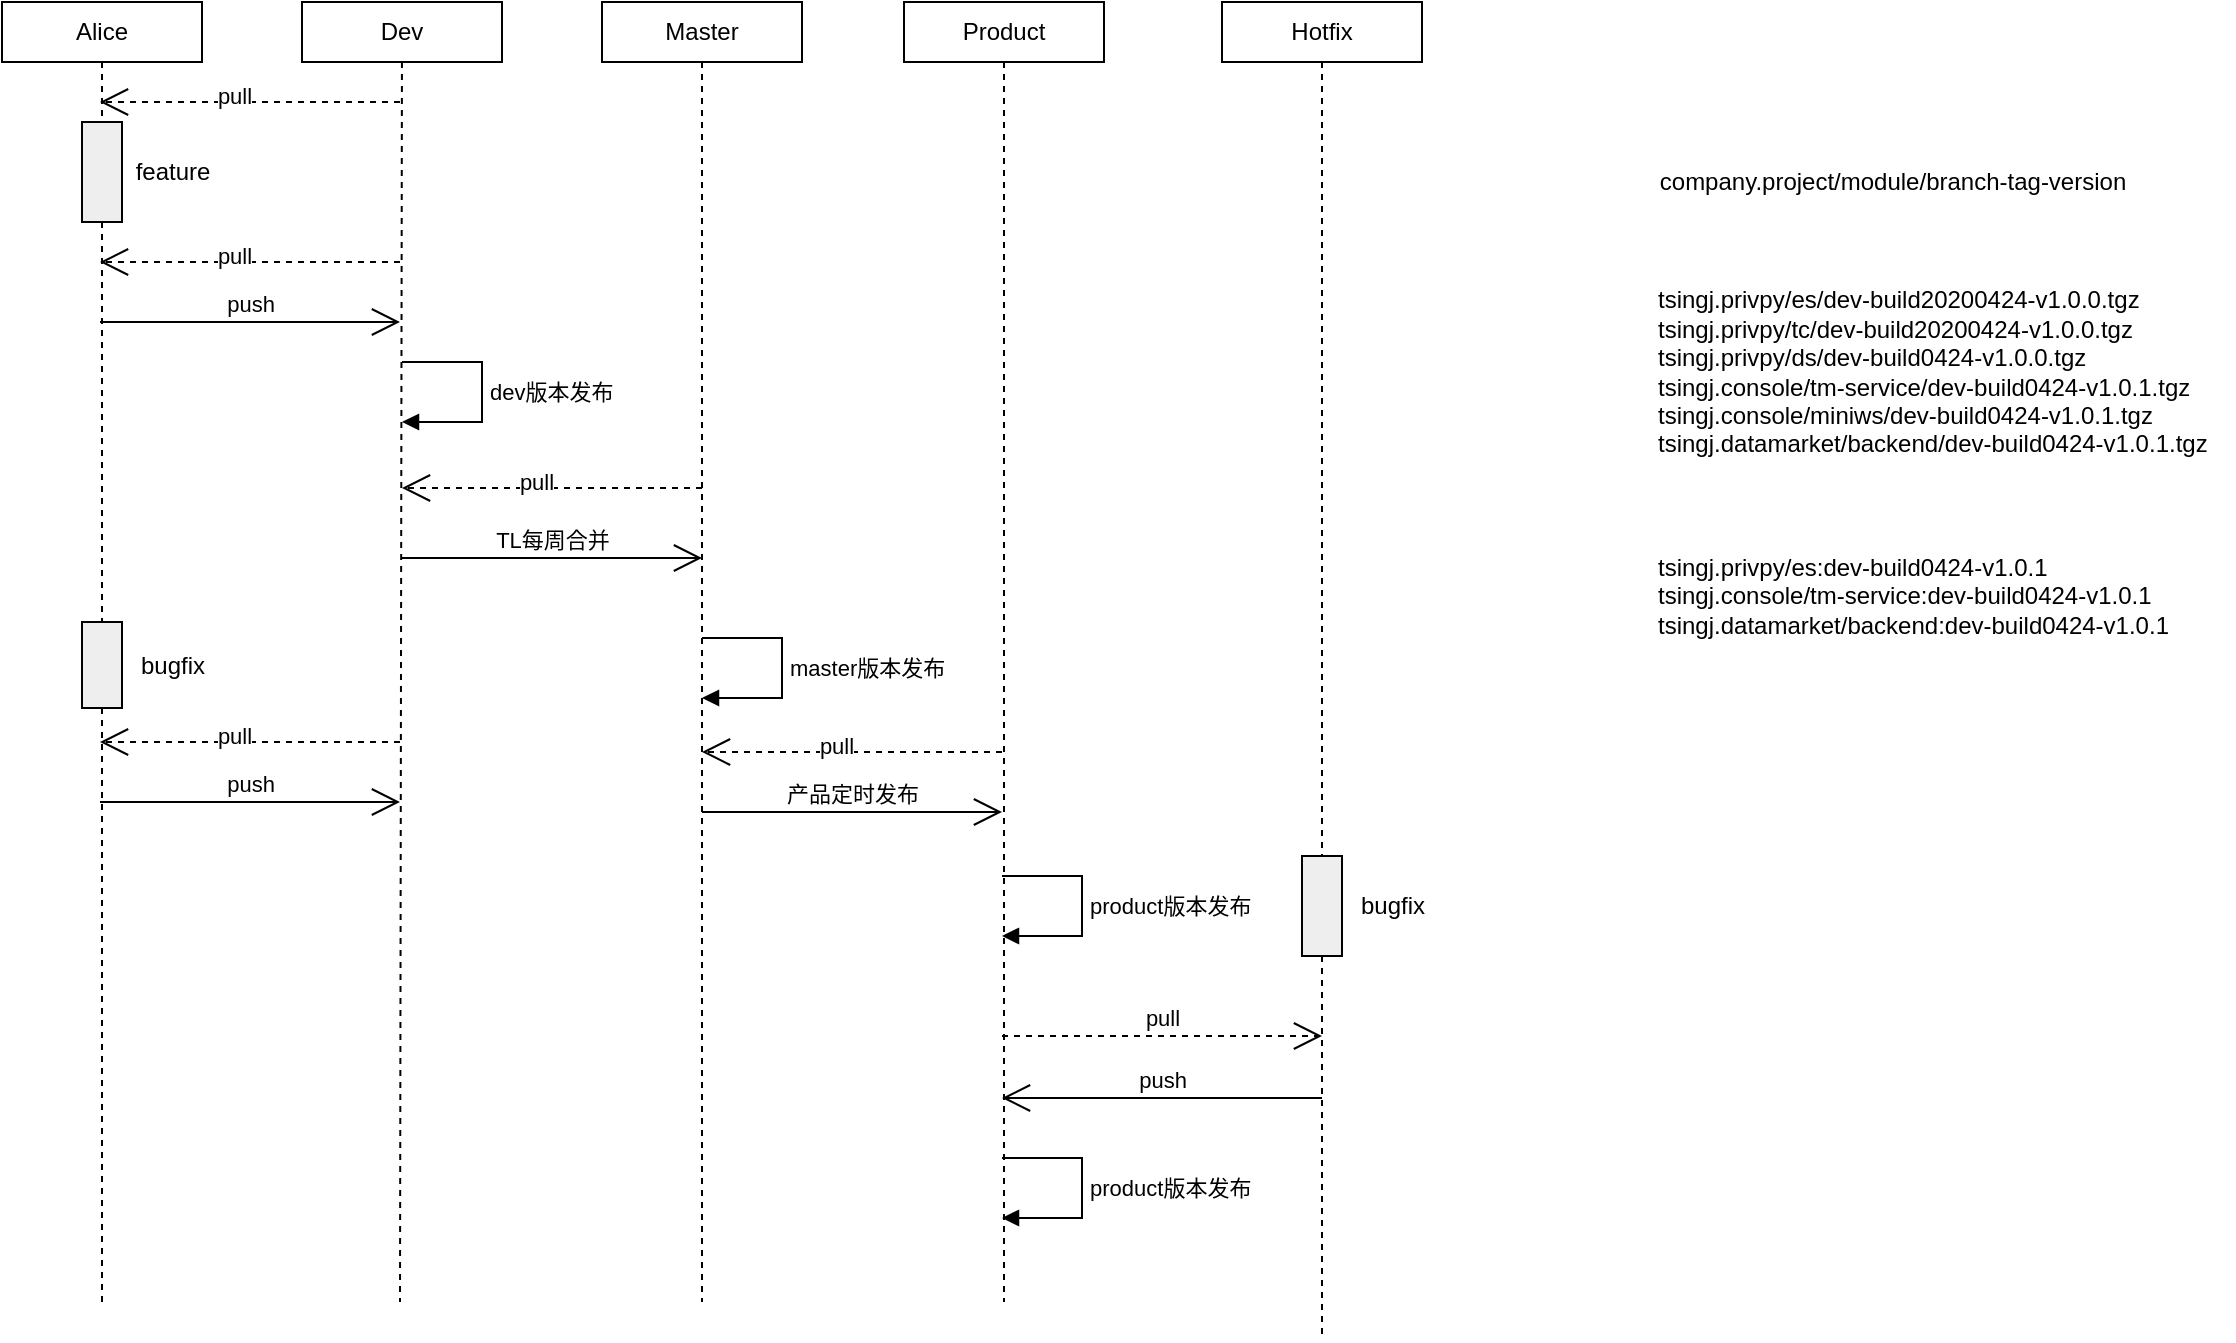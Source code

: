 <mxfile version="13.0.1" type="github">
  <diagram id="IDo3e-sVRfWPB8tgrpqy" name="Page-1">
    <mxGraphModel dx="1426" dy="764" grid="1" gridSize="10" guides="1" tooltips="1" connect="1" arrows="1" fold="1" page="1" pageScale="1" pageWidth="827" pageHeight="1169" math="0" shadow="0">
      <root>
        <mxCell id="0" />
        <mxCell id="1" parent="0" />
        <mxCell id="VchNmsLGofExgvG7CdDW-4" value="Dev" style="shape=rect;html=1;whiteSpace=wrap;align=center;" vertex="1" parent="1">
          <mxGeometry x="440" y="240" width="100" height="30" as="geometry" />
        </mxCell>
        <mxCell id="VchNmsLGofExgvG7CdDW-5" value="Master" style="shape=rect;html=1;whiteSpace=wrap;align=center;" vertex="1" parent="1">
          <mxGeometry x="590" y="240" width="100" height="30" as="geometry" />
        </mxCell>
        <mxCell id="VchNmsLGofExgvG7CdDW-7" value="" style="edgeStyle=none;dashed=1;html=1;endArrow=none;exitX=0.5;exitY=1;exitDx=0;exitDy=0;" edge="1" source="VchNmsLGofExgvG7CdDW-5" parent="1">
          <mxGeometry relative="1" as="geometry">
            <mxPoint x="640" y="890" as="targetPoint" />
          </mxGeometry>
        </mxCell>
        <mxCell id="VchNmsLGofExgvG7CdDW-8" value="TL每周合并" style="edgeStyle=none;html=1;endArrow=open;verticalAlign=bottom;endSize=12;" edge="1" parent="1">
          <mxGeometry relative="1" as="geometry">
            <mxPoint x="490" y="518" as="sourcePoint" />
            <mxPoint x="640" y="518" as="targetPoint" />
          </mxGeometry>
        </mxCell>
        <mxCell id="VchNmsLGofExgvG7CdDW-10" value="" style="edgeStyle=none;html=1;endArrow=open;verticalAlign=bottom;endSize=12;endFill=1;dashed=1;" edge="1" parent="1">
          <mxGeometry relative="1" as="geometry">
            <mxPoint x="640" y="483" as="sourcePoint" />
            <mxPoint x="490" y="483" as="targetPoint" />
          </mxGeometry>
        </mxCell>
        <mxCell id="VchNmsLGofExgvG7CdDW-34" value="pull" style="edgeLabel;html=1;align=center;verticalAlign=middle;resizable=0;points=[];" vertex="1" connectable="0" parent="VchNmsLGofExgvG7CdDW-10">
          <mxGeometry x="0.107" y="-3" relative="1" as="geometry">
            <mxPoint as="offset" />
          </mxGeometry>
        </mxCell>
        <mxCell id="VchNmsLGofExgvG7CdDW-17" value="Product" style="shape=rect;html=1;whiteSpace=wrap;align=center;" vertex="1" parent="1">
          <mxGeometry x="741" y="240" width="100" height="30" as="geometry" />
        </mxCell>
        <mxCell id="VchNmsLGofExgvG7CdDW-25" value="" style="shape=rect;html=1;fillColor=#eeeeee;" vertex="1" parent="1">
          <mxGeometry x="330" y="300" width="20" height="50" as="geometry" />
        </mxCell>
        <mxCell id="VchNmsLGofExgvG7CdDW-26" value="" style="edgeStyle=none;html=1;dashed=1;endArrow=none;exitX=0.5;exitY=1;exitDx=0;exitDy=0;" edge="1" source="VchNmsLGofExgvG7CdDW-48" target="VchNmsLGofExgvG7CdDW-25" parent="1">
          <mxGeometry relative="1" as="geometry">
            <mxPoint x="340" y="300" as="sourcePoint" />
          </mxGeometry>
        </mxCell>
        <mxCell id="VchNmsLGofExgvG7CdDW-27" value="" style="edgeStyle=none;html=1;dashed=1;endArrow=none;" edge="1" source="VchNmsLGofExgvG7CdDW-37" parent="1">
          <mxGeometry x="1" relative="1" as="geometry">
            <mxPoint x="340" y="890" as="targetPoint" />
          </mxGeometry>
        </mxCell>
        <mxCell id="VchNmsLGofExgvG7CdDW-29" value="" style="edgeStyle=none;dashed=1;html=1;endArrow=none;" edge="1" parent="1" source="VchNmsLGofExgvG7CdDW-4">
          <mxGeometry relative="1" as="geometry">
            <mxPoint x="489" y="890" as="targetPoint" />
            <mxPoint x="490" y="270" as="sourcePoint" />
          </mxGeometry>
        </mxCell>
        <mxCell id="VchNmsLGofExgvG7CdDW-30" value="产品定时发布" style="edgeStyle=none;html=1;endArrow=open;verticalAlign=bottom;endSize=12;" edge="1" parent="1">
          <mxGeometry relative="1" as="geometry">
            <mxPoint x="640" y="645" as="sourcePoint" />
            <mxPoint x="790" y="645" as="targetPoint" />
          </mxGeometry>
        </mxCell>
        <mxCell id="VchNmsLGofExgvG7CdDW-35" value="" style="edgeStyle=none;html=1;endArrow=open;verticalAlign=bottom;endSize=12;endFill=1;dashed=1;" edge="1" parent="1">
          <mxGeometry relative="1" as="geometry">
            <mxPoint x="790" y="615" as="sourcePoint" />
            <mxPoint x="640" y="615" as="targetPoint" />
          </mxGeometry>
        </mxCell>
        <mxCell id="VchNmsLGofExgvG7CdDW-36" value="pull" style="edgeLabel;html=1;align=center;verticalAlign=middle;resizable=0;points=[];" vertex="1" connectable="0" parent="VchNmsLGofExgvG7CdDW-35">
          <mxGeometry x="0.107" y="-3" relative="1" as="geometry">
            <mxPoint as="offset" />
          </mxGeometry>
        </mxCell>
        <mxCell id="VchNmsLGofExgvG7CdDW-39" value="company.project/module/branch-tag-version" style="text;html=1;align=center;verticalAlign=middle;resizable=0;points=[];autosize=1;" vertex="1" parent="1">
          <mxGeometry x="1110" y="320" width="250" height="20" as="geometry" />
        </mxCell>
        <mxCell id="VchNmsLGofExgvG7CdDW-40" value="tsingj.privpy/es/dev-build20200424-v1.0.0.tgz&lt;br&gt;tsingj.privpy/tc/dev-build20200424-v1.0.0.tgz&lt;br&gt;tsingj.privpy/ds/dev-build0424-v1.0.0.tgz&lt;br&gt;tsingj.console/tm-service/dev-build0424-v1.0.1.tgz&lt;br&gt;tsingj.console/miniws/dev-build0424-v1.0.1.tgz&lt;br&gt;tsingj.datamarket/backend/dev-build0424-v1.0.1.tgz" style="text;html=1;align=left;verticalAlign=middle;resizable=0;points=[];autosize=1;" vertex="1" parent="1">
          <mxGeometry x="1116" y="380" width="290" height="90" as="geometry" />
        </mxCell>
        <mxCell id="VchNmsLGofExgvG7CdDW-41" value="bugfix" style="text;html=1;align=center;verticalAlign=middle;resizable=0;points=[];autosize=1;" vertex="1" parent="1">
          <mxGeometry x="350" y="561.5" width="50" height="20" as="geometry" />
        </mxCell>
        <mxCell id="VchNmsLGofExgvG7CdDW-47" value="feature" style="text;html=1;align=center;verticalAlign=middle;resizable=0;points=[];autosize=1;" vertex="1" parent="1">
          <mxGeometry x="350" y="315" width="50" height="20" as="geometry" />
        </mxCell>
        <mxCell id="VchNmsLGofExgvG7CdDW-48" value="Alice" style="shape=rect;html=1;whiteSpace=wrap;align=center;" vertex="1" parent="1">
          <mxGeometry x="290" y="240" width="100" height="30" as="geometry" />
        </mxCell>
        <mxCell id="VchNmsLGofExgvG7CdDW-49" value="" style="edgeStyle=none;html=1;endArrow=open;verticalAlign=bottom;endSize=12;endFill=1;dashed=1;" edge="1" parent="1">
          <mxGeometry relative="1" as="geometry">
            <mxPoint x="489" y="370" as="sourcePoint" />
            <mxPoint x="339" y="370" as="targetPoint" />
          </mxGeometry>
        </mxCell>
        <mxCell id="VchNmsLGofExgvG7CdDW-50" value="pull" style="edgeLabel;html=1;align=center;verticalAlign=middle;resizable=0;points=[];" vertex="1" connectable="0" parent="VchNmsLGofExgvG7CdDW-49">
          <mxGeometry x="0.107" y="-3" relative="1" as="geometry">
            <mxPoint as="offset" />
          </mxGeometry>
        </mxCell>
        <mxCell id="VchNmsLGofExgvG7CdDW-51" value="push" style="edgeStyle=none;html=1;endArrow=open;verticalAlign=bottom;endSize=12;" edge="1" parent="1">
          <mxGeometry relative="1" as="geometry">
            <mxPoint x="339" y="400" as="sourcePoint" />
            <mxPoint x="489" y="400" as="targetPoint" />
          </mxGeometry>
        </mxCell>
        <mxCell id="VchNmsLGofExgvG7CdDW-54" value="" style="edgeStyle=none;dashed=1;html=1;endArrow=none;" edge="1" parent="1" source="VchNmsLGofExgvG7CdDW-17">
          <mxGeometry relative="1" as="geometry">
            <mxPoint x="791" y="890" as="targetPoint" />
            <mxPoint x="791" y="270" as="sourcePoint" />
          </mxGeometry>
        </mxCell>
        <mxCell id="VchNmsLGofExgvG7CdDW-55" value="Hotfix" style="shape=rect;html=1;whiteSpace=wrap;align=center;" vertex="1" parent="1">
          <mxGeometry x="900" y="240" width="100" height="30" as="geometry" />
        </mxCell>
        <mxCell id="VchNmsLGofExgvG7CdDW-56" value="" style="edgeStyle=none;dashed=1;html=1;endArrow=none;" edge="1" parent="1" source="VchNmsLGofExgvG7CdDW-58">
          <mxGeometry relative="1" as="geometry">
            <mxPoint x="950" y="908" as="targetPoint" />
            <mxPoint x="950" y="288" as="sourcePoint" />
          </mxGeometry>
        </mxCell>
        <mxCell id="VchNmsLGofExgvG7CdDW-57" value="bugfix" style="text;html=1;align=center;verticalAlign=middle;resizable=0;points=[];autosize=1;" vertex="1" parent="1">
          <mxGeometry x="960" y="682" width="50" height="20" as="geometry" />
        </mxCell>
        <mxCell id="VchNmsLGofExgvG7CdDW-58" value="" style="shape=rect;html=1;fillColor=#eeeeee;" vertex="1" parent="1">
          <mxGeometry x="940" y="667" width="20" height="50" as="geometry" />
        </mxCell>
        <mxCell id="VchNmsLGofExgvG7CdDW-59" value="" style="edgeStyle=none;dashed=1;html=1;endArrow=none;" edge="1" parent="1" source="VchNmsLGofExgvG7CdDW-55" target="VchNmsLGofExgvG7CdDW-58">
          <mxGeometry relative="1" as="geometry">
            <mxPoint x="950" y="810" as="targetPoint" />
            <mxPoint x="950" y="270" as="sourcePoint" />
          </mxGeometry>
        </mxCell>
        <mxCell id="VchNmsLGofExgvG7CdDW-60" value="" style="edgeStyle=none;html=1;endArrow=open;verticalAlign=bottom;endSize=12;endFill=1;dashed=1;" edge="1" parent="1">
          <mxGeometry relative="1" as="geometry">
            <mxPoint x="790" y="757" as="sourcePoint" />
            <mxPoint x="950" y="757" as="targetPoint" />
          </mxGeometry>
        </mxCell>
        <mxCell id="VchNmsLGofExgvG7CdDW-61" value="pull" style="edgeLabel;html=1;align=center;verticalAlign=middle;resizable=0;points=[];" vertex="1" connectable="0" parent="VchNmsLGofExgvG7CdDW-60">
          <mxGeometry x="0.107" y="-3" relative="1" as="geometry">
            <mxPoint x="-9" y="-12" as="offset" />
          </mxGeometry>
        </mxCell>
        <mxCell id="VchNmsLGofExgvG7CdDW-62" value="push" style="edgeStyle=none;html=1;endArrow=open;verticalAlign=bottom;endSize=12;" edge="1" parent="1">
          <mxGeometry relative="1" as="geometry">
            <mxPoint x="950" y="788" as="sourcePoint" />
            <mxPoint x="790" y="788" as="targetPoint" />
          </mxGeometry>
        </mxCell>
        <mxCell id="VchNmsLGofExgvG7CdDW-63" value="" style="edgeStyle=none;html=1;endArrow=open;verticalAlign=bottom;endSize=12;endFill=1;dashed=1;" edge="1" parent="1">
          <mxGeometry relative="1" as="geometry">
            <mxPoint x="489" y="290" as="sourcePoint" />
            <mxPoint x="339" y="290" as="targetPoint" />
          </mxGeometry>
        </mxCell>
        <mxCell id="VchNmsLGofExgvG7CdDW-64" value="pull" style="edgeLabel;html=1;align=center;verticalAlign=middle;resizable=0;points=[];" vertex="1" connectable="0" parent="VchNmsLGofExgvG7CdDW-63">
          <mxGeometry x="0.107" y="-3" relative="1" as="geometry">
            <mxPoint as="offset" />
          </mxGeometry>
        </mxCell>
        <mxCell id="VchNmsLGofExgvG7CdDW-37" value="" style="shape=rect;html=1;fillColor=#eeeeee;" vertex="1" parent="1">
          <mxGeometry x="330" y="550" width="20" height="43" as="geometry" />
        </mxCell>
        <mxCell id="VchNmsLGofExgvG7CdDW-65" value="" style="edgeStyle=none;html=1;dashed=1;endArrow=none;" edge="1" parent="1" source="VchNmsLGofExgvG7CdDW-25" target="VchNmsLGofExgvG7CdDW-37">
          <mxGeometry x="1" relative="1" as="geometry">
            <mxPoint x="340" y="650" as="targetPoint" />
            <mxPoint x="340" y="350" as="sourcePoint" />
          </mxGeometry>
        </mxCell>
        <mxCell id="VchNmsLGofExgvG7CdDW-70" value="" style="edgeStyle=none;html=1;endArrow=open;verticalAlign=bottom;endSize=12;endFill=1;dashed=1;" edge="1" parent="1">
          <mxGeometry relative="1" as="geometry">
            <mxPoint x="489" y="610" as="sourcePoint" />
            <mxPoint x="339" y="610" as="targetPoint" />
          </mxGeometry>
        </mxCell>
        <mxCell id="VchNmsLGofExgvG7CdDW-71" value="pull" style="edgeLabel;html=1;align=center;verticalAlign=middle;resizable=0;points=[];" vertex="1" connectable="0" parent="VchNmsLGofExgvG7CdDW-70">
          <mxGeometry x="0.107" y="-3" relative="1" as="geometry">
            <mxPoint as="offset" />
          </mxGeometry>
        </mxCell>
        <mxCell id="VchNmsLGofExgvG7CdDW-72" value="push" style="edgeStyle=none;html=1;endArrow=open;verticalAlign=bottom;endSize=12;" edge="1" parent="1">
          <mxGeometry relative="1" as="geometry">
            <mxPoint x="339" y="640" as="sourcePoint" />
            <mxPoint x="489" y="640" as="targetPoint" />
          </mxGeometry>
        </mxCell>
        <mxCell id="VchNmsLGofExgvG7CdDW-76" value="master版本发布" style="edgeStyle=orthogonalEdgeStyle;html=1;align=left;spacingLeft=2;endArrow=block;rounded=0;" edge="1" parent="1">
          <mxGeometry relative="1" as="geometry">
            <mxPoint x="640" y="558" as="sourcePoint" />
            <Array as="points">
              <mxPoint x="680" y="558" />
              <mxPoint x="680" y="588" />
            </Array>
            <mxPoint x="640" y="588" as="targetPoint" />
          </mxGeometry>
        </mxCell>
        <mxCell id="VchNmsLGofExgvG7CdDW-77" value="product版本发布" style="edgeStyle=orthogonalEdgeStyle;html=1;align=left;spacingLeft=2;endArrow=block;rounded=0;" edge="1" parent="1">
          <mxGeometry relative="1" as="geometry">
            <mxPoint x="790" y="677" as="sourcePoint" />
            <Array as="points">
              <mxPoint x="830" y="677" />
              <mxPoint x="830" y="707" />
            </Array>
            <mxPoint x="790" y="707" as="targetPoint" />
          </mxGeometry>
        </mxCell>
        <mxCell id="VchNmsLGofExgvG7CdDW-78" value="product版本发布" style="edgeStyle=orthogonalEdgeStyle;html=1;align=left;spacingLeft=2;endArrow=block;rounded=0;" edge="1" parent="1">
          <mxGeometry relative="1" as="geometry">
            <mxPoint x="790" y="818" as="sourcePoint" />
            <Array as="points">
              <mxPoint x="830" y="818" />
              <mxPoint x="830" y="848" />
            </Array>
            <mxPoint x="790" y="848" as="targetPoint" />
          </mxGeometry>
        </mxCell>
        <mxCell id="VchNmsLGofExgvG7CdDW-81" value="dev版本发布" style="edgeStyle=orthogonalEdgeStyle;html=1;align=left;spacingLeft=2;endArrow=block;rounded=0;" edge="1" parent="1">
          <mxGeometry relative="1" as="geometry">
            <mxPoint x="490" y="420" as="sourcePoint" />
            <Array as="points">
              <mxPoint x="530" y="420" />
              <mxPoint x="530" y="450" />
            </Array>
            <mxPoint x="490" y="450" as="targetPoint" />
          </mxGeometry>
        </mxCell>
        <mxCell id="VchNmsLGofExgvG7CdDW-82" value="tsingj.privpy/es:dev-build0424-v1.0.1&lt;br&gt;tsingj.console/tm-service:dev-build0424-v1.0.1&lt;br&gt;tsingj.datamarket/backend:dev-build0424-v1.0.1" style="text;html=1;align=left;verticalAlign=middle;resizable=0;points=[];autosize=1;" vertex="1" parent="1">
          <mxGeometry x="1116" y="511.5" width="270" height="50" as="geometry" />
        </mxCell>
      </root>
    </mxGraphModel>
  </diagram>
</mxfile>
